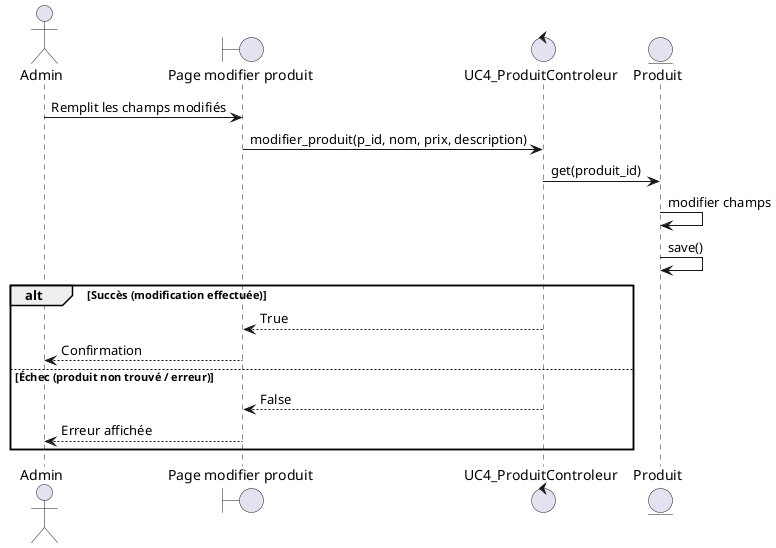 @startuml DSS-modifierProduit
actor Admin
boundary "Page modifier produit" as Form
control "UC4_ProduitControleur" as UC4
entity "Produit"

Admin -> Form : Remplit les champs modifiés
Form -> UC4 : modifier_produit(p_id, nom, prix, description)
UC4 -> Produit : get(produit_id)
Produit -> Produit : modifier champs
Produit -> Produit : save()

alt Succès (modification effectuée)
  UC4 --> Form : True
  Form --> Admin : Confirmation
else Échec (produit non trouvé / erreur)
  UC4 --> Form : False
  Form --> Admin : Erreur affichée
end
@enduml
